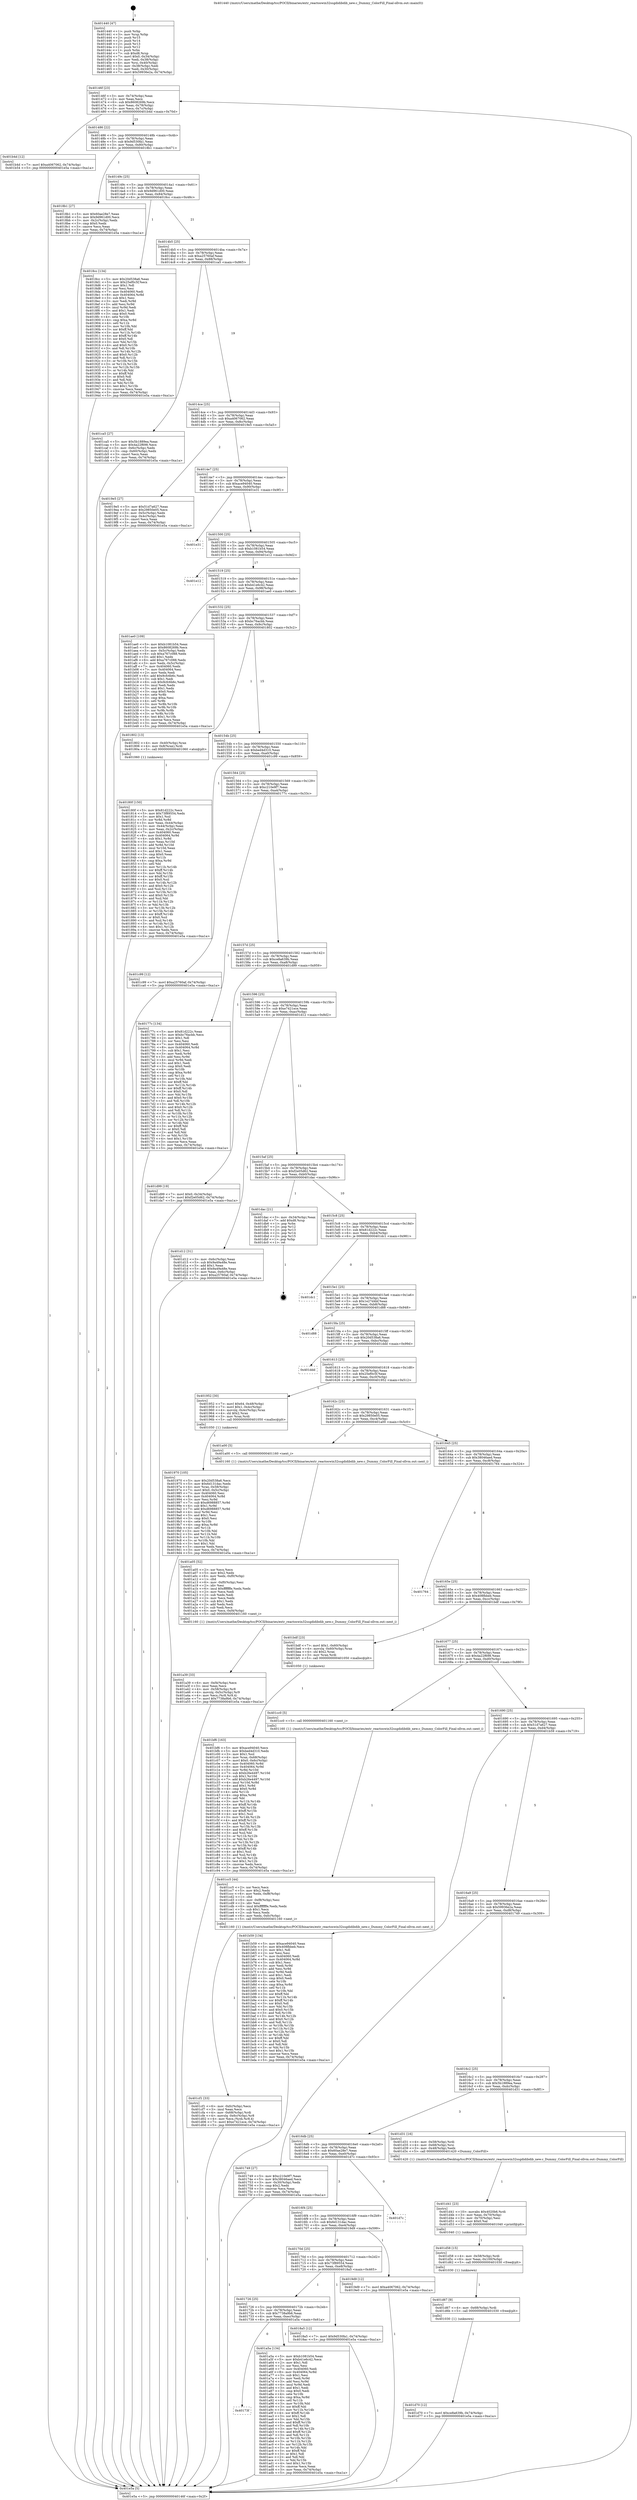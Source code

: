 digraph "0x401440" {
  label = "0x401440 (/mnt/c/Users/mathe/Desktop/tcc/POCII/binaries/extr_reactoswin32ssgdidibdib_new.c_Dummy_ColorFill_Final-ollvm.out::main(0))"
  labelloc = "t"
  node[shape=record]

  Entry [label="",width=0.3,height=0.3,shape=circle,fillcolor=black,style=filled]
  "0x40146f" [label="{
     0x40146f [23]\l
     | [instrs]\l
     &nbsp;&nbsp;0x40146f \<+3\>: mov -0x74(%rbp),%eax\l
     &nbsp;&nbsp;0x401472 \<+2\>: mov %eax,%ecx\l
     &nbsp;&nbsp;0x401474 \<+6\>: sub $0x8608269b,%ecx\l
     &nbsp;&nbsp;0x40147a \<+3\>: mov %eax,-0x78(%rbp)\l
     &nbsp;&nbsp;0x40147d \<+3\>: mov %ecx,-0x7c(%rbp)\l
     &nbsp;&nbsp;0x401480 \<+6\>: je 0000000000401b4d \<main+0x70d\>\l
  }"]
  "0x401b4d" [label="{
     0x401b4d [12]\l
     | [instrs]\l
     &nbsp;&nbsp;0x401b4d \<+7\>: movl $0xa4067062,-0x74(%rbp)\l
     &nbsp;&nbsp;0x401b54 \<+5\>: jmp 0000000000401e5a \<main+0xa1a\>\l
  }"]
  "0x401486" [label="{
     0x401486 [22]\l
     | [instrs]\l
     &nbsp;&nbsp;0x401486 \<+5\>: jmp 000000000040148b \<main+0x4b\>\l
     &nbsp;&nbsp;0x40148b \<+3\>: mov -0x78(%rbp),%eax\l
     &nbsp;&nbsp;0x40148e \<+5\>: sub $0x9d530fa1,%eax\l
     &nbsp;&nbsp;0x401493 \<+3\>: mov %eax,-0x80(%rbp)\l
     &nbsp;&nbsp;0x401496 \<+6\>: je 00000000004018b1 \<main+0x471\>\l
  }"]
  Exit [label="",width=0.3,height=0.3,shape=circle,fillcolor=black,style=filled,peripheries=2]
  "0x4018b1" [label="{
     0x4018b1 [27]\l
     | [instrs]\l
     &nbsp;&nbsp;0x4018b1 \<+5\>: mov $0x60ae28e7,%eax\l
     &nbsp;&nbsp;0x4018b6 \<+5\>: mov $0x9d961d00,%ecx\l
     &nbsp;&nbsp;0x4018bb \<+3\>: mov -0x2c(%rbp),%edx\l
     &nbsp;&nbsp;0x4018be \<+3\>: cmp $0x0,%edx\l
     &nbsp;&nbsp;0x4018c1 \<+3\>: cmove %ecx,%eax\l
     &nbsp;&nbsp;0x4018c4 \<+3\>: mov %eax,-0x74(%rbp)\l
     &nbsp;&nbsp;0x4018c7 \<+5\>: jmp 0000000000401e5a \<main+0xa1a\>\l
  }"]
  "0x40149c" [label="{
     0x40149c [25]\l
     | [instrs]\l
     &nbsp;&nbsp;0x40149c \<+5\>: jmp 00000000004014a1 \<main+0x61\>\l
     &nbsp;&nbsp;0x4014a1 \<+3\>: mov -0x78(%rbp),%eax\l
     &nbsp;&nbsp;0x4014a4 \<+5\>: sub $0x9d961d00,%eax\l
     &nbsp;&nbsp;0x4014a9 \<+6\>: mov %eax,-0x84(%rbp)\l
     &nbsp;&nbsp;0x4014af \<+6\>: je 00000000004018cc \<main+0x48c\>\l
  }"]
  "0x401d70" [label="{
     0x401d70 [12]\l
     | [instrs]\l
     &nbsp;&nbsp;0x401d70 \<+7\>: movl $0xce8a639b,-0x74(%rbp)\l
     &nbsp;&nbsp;0x401d77 \<+5\>: jmp 0000000000401e5a \<main+0xa1a\>\l
  }"]
  "0x4018cc" [label="{
     0x4018cc [134]\l
     | [instrs]\l
     &nbsp;&nbsp;0x4018cc \<+5\>: mov $0x20d538a6,%eax\l
     &nbsp;&nbsp;0x4018d1 \<+5\>: mov $0x25ef0c5f,%ecx\l
     &nbsp;&nbsp;0x4018d6 \<+2\>: mov $0x1,%dl\l
     &nbsp;&nbsp;0x4018d8 \<+2\>: xor %esi,%esi\l
     &nbsp;&nbsp;0x4018da \<+7\>: mov 0x404060,%edi\l
     &nbsp;&nbsp;0x4018e1 \<+8\>: mov 0x404064,%r8d\l
     &nbsp;&nbsp;0x4018e9 \<+3\>: sub $0x1,%esi\l
     &nbsp;&nbsp;0x4018ec \<+3\>: mov %edi,%r9d\l
     &nbsp;&nbsp;0x4018ef \<+3\>: add %esi,%r9d\l
     &nbsp;&nbsp;0x4018f2 \<+4\>: imul %r9d,%edi\l
     &nbsp;&nbsp;0x4018f6 \<+3\>: and $0x1,%edi\l
     &nbsp;&nbsp;0x4018f9 \<+3\>: cmp $0x0,%edi\l
     &nbsp;&nbsp;0x4018fc \<+4\>: sete %r10b\l
     &nbsp;&nbsp;0x401900 \<+4\>: cmp $0xa,%r8d\l
     &nbsp;&nbsp;0x401904 \<+4\>: setl %r11b\l
     &nbsp;&nbsp;0x401908 \<+3\>: mov %r10b,%bl\l
     &nbsp;&nbsp;0x40190b \<+3\>: xor $0xff,%bl\l
     &nbsp;&nbsp;0x40190e \<+3\>: mov %r11b,%r14b\l
     &nbsp;&nbsp;0x401911 \<+4\>: xor $0xff,%r14b\l
     &nbsp;&nbsp;0x401915 \<+3\>: xor $0x0,%dl\l
     &nbsp;&nbsp;0x401918 \<+3\>: mov %bl,%r15b\l
     &nbsp;&nbsp;0x40191b \<+4\>: and $0x0,%r15b\l
     &nbsp;&nbsp;0x40191f \<+3\>: and %dl,%r10b\l
     &nbsp;&nbsp;0x401922 \<+3\>: mov %r14b,%r12b\l
     &nbsp;&nbsp;0x401925 \<+4\>: and $0x0,%r12b\l
     &nbsp;&nbsp;0x401929 \<+3\>: and %dl,%r11b\l
     &nbsp;&nbsp;0x40192c \<+3\>: or %r10b,%r15b\l
     &nbsp;&nbsp;0x40192f \<+3\>: or %r11b,%r12b\l
     &nbsp;&nbsp;0x401932 \<+3\>: xor %r12b,%r15b\l
     &nbsp;&nbsp;0x401935 \<+3\>: or %r14b,%bl\l
     &nbsp;&nbsp;0x401938 \<+3\>: xor $0xff,%bl\l
     &nbsp;&nbsp;0x40193b \<+3\>: or $0x0,%dl\l
     &nbsp;&nbsp;0x40193e \<+2\>: and %dl,%bl\l
     &nbsp;&nbsp;0x401940 \<+3\>: or %bl,%r15b\l
     &nbsp;&nbsp;0x401943 \<+4\>: test $0x1,%r15b\l
     &nbsp;&nbsp;0x401947 \<+3\>: cmovne %ecx,%eax\l
     &nbsp;&nbsp;0x40194a \<+3\>: mov %eax,-0x74(%rbp)\l
     &nbsp;&nbsp;0x40194d \<+5\>: jmp 0000000000401e5a \<main+0xa1a\>\l
  }"]
  "0x4014b5" [label="{
     0x4014b5 [25]\l
     | [instrs]\l
     &nbsp;&nbsp;0x4014b5 \<+5\>: jmp 00000000004014ba \<main+0x7a\>\l
     &nbsp;&nbsp;0x4014ba \<+3\>: mov -0x78(%rbp),%eax\l
     &nbsp;&nbsp;0x4014bd \<+5\>: sub $0xa25760af,%eax\l
     &nbsp;&nbsp;0x4014c2 \<+6\>: mov %eax,-0x88(%rbp)\l
     &nbsp;&nbsp;0x4014c8 \<+6\>: je 0000000000401ca5 \<main+0x865\>\l
  }"]
  "0x401d67" [label="{
     0x401d67 [9]\l
     | [instrs]\l
     &nbsp;&nbsp;0x401d67 \<+4\>: mov -0x68(%rbp),%rdi\l
     &nbsp;&nbsp;0x401d6b \<+5\>: call 0000000000401030 \<free@plt\>\l
     | [calls]\l
     &nbsp;&nbsp;0x401030 \{1\} (unknown)\l
  }"]
  "0x401ca5" [label="{
     0x401ca5 [27]\l
     | [instrs]\l
     &nbsp;&nbsp;0x401ca5 \<+5\>: mov $0x5b1889ea,%eax\l
     &nbsp;&nbsp;0x401caa \<+5\>: mov $0x4a22f698,%ecx\l
     &nbsp;&nbsp;0x401caf \<+3\>: mov -0x6c(%rbp),%edx\l
     &nbsp;&nbsp;0x401cb2 \<+3\>: cmp -0x60(%rbp),%edx\l
     &nbsp;&nbsp;0x401cb5 \<+3\>: cmovl %ecx,%eax\l
     &nbsp;&nbsp;0x401cb8 \<+3\>: mov %eax,-0x74(%rbp)\l
     &nbsp;&nbsp;0x401cbb \<+5\>: jmp 0000000000401e5a \<main+0xa1a\>\l
  }"]
  "0x4014ce" [label="{
     0x4014ce [25]\l
     | [instrs]\l
     &nbsp;&nbsp;0x4014ce \<+5\>: jmp 00000000004014d3 \<main+0x93\>\l
     &nbsp;&nbsp;0x4014d3 \<+3\>: mov -0x78(%rbp),%eax\l
     &nbsp;&nbsp;0x4014d6 \<+5\>: sub $0xa4067062,%eax\l
     &nbsp;&nbsp;0x4014db \<+6\>: mov %eax,-0x8c(%rbp)\l
     &nbsp;&nbsp;0x4014e1 \<+6\>: je 00000000004019e5 \<main+0x5a5\>\l
  }"]
  "0x401d58" [label="{
     0x401d58 [15]\l
     | [instrs]\l
     &nbsp;&nbsp;0x401d58 \<+4\>: mov -0x58(%rbp),%rdi\l
     &nbsp;&nbsp;0x401d5c \<+6\>: mov %eax,-0x100(%rbp)\l
     &nbsp;&nbsp;0x401d62 \<+5\>: call 0000000000401030 \<free@plt\>\l
     | [calls]\l
     &nbsp;&nbsp;0x401030 \{1\} (unknown)\l
  }"]
  "0x4019e5" [label="{
     0x4019e5 [27]\l
     | [instrs]\l
     &nbsp;&nbsp;0x4019e5 \<+5\>: mov $0x51d7a627,%eax\l
     &nbsp;&nbsp;0x4019ea \<+5\>: mov $0x29850e05,%ecx\l
     &nbsp;&nbsp;0x4019ef \<+3\>: mov -0x5c(%rbp),%edx\l
     &nbsp;&nbsp;0x4019f2 \<+3\>: cmp -0x4c(%rbp),%edx\l
     &nbsp;&nbsp;0x4019f5 \<+3\>: cmovl %ecx,%eax\l
     &nbsp;&nbsp;0x4019f8 \<+3\>: mov %eax,-0x74(%rbp)\l
     &nbsp;&nbsp;0x4019fb \<+5\>: jmp 0000000000401e5a \<main+0xa1a\>\l
  }"]
  "0x4014e7" [label="{
     0x4014e7 [25]\l
     | [instrs]\l
     &nbsp;&nbsp;0x4014e7 \<+5\>: jmp 00000000004014ec \<main+0xac\>\l
     &nbsp;&nbsp;0x4014ec \<+3\>: mov -0x78(%rbp),%eax\l
     &nbsp;&nbsp;0x4014ef \<+5\>: sub $0xace94040,%eax\l
     &nbsp;&nbsp;0x4014f4 \<+6\>: mov %eax,-0x90(%rbp)\l
     &nbsp;&nbsp;0x4014fa \<+6\>: je 0000000000401e31 \<main+0x9f1\>\l
  }"]
  "0x401d41" [label="{
     0x401d41 [23]\l
     | [instrs]\l
     &nbsp;&nbsp;0x401d41 \<+10\>: movabs $0x4020b6,%rdi\l
     &nbsp;&nbsp;0x401d4b \<+3\>: mov %eax,-0x70(%rbp)\l
     &nbsp;&nbsp;0x401d4e \<+3\>: mov -0x70(%rbp),%esi\l
     &nbsp;&nbsp;0x401d51 \<+2\>: mov $0x0,%al\l
     &nbsp;&nbsp;0x401d53 \<+5\>: call 0000000000401040 \<printf@plt\>\l
     | [calls]\l
     &nbsp;&nbsp;0x401040 \{1\} (unknown)\l
  }"]
  "0x401e31" [label="{
     0x401e31\l
  }", style=dashed]
  "0x401500" [label="{
     0x401500 [25]\l
     | [instrs]\l
     &nbsp;&nbsp;0x401500 \<+5\>: jmp 0000000000401505 \<main+0xc5\>\l
     &nbsp;&nbsp;0x401505 \<+3\>: mov -0x78(%rbp),%eax\l
     &nbsp;&nbsp;0x401508 \<+5\>: sub $0xb1081b54,%eax\l
     &nbsp;&nbsp;0x40150d \<+6\>: mov %eax,-0x94(%rbp)\l
     &nbsp;&nbsp;0x401513 \<+6\>: je 0000000000401e12 \<main+0x9d2\>\l
  }"]
  "0x401cf1" [label="{
     0x401cf1 [33]\l
     | [instrs]\l
     &nbsp;&nbsp;0x401cf1 \<+6\>: mov -0xfc(%rbp),%ecx\l
     &nbsp;&nbsp;0x401cf7 \<+3\>: imul %eax,%ecx\l
     &nbsp;&nbsp;0x401cfa \<+4\>: mov -0x68(%rbp),%rdi\l
     &nbsp;&nbsp;0x401cfe \<+4\>: movslq -0x6c(%rbp),%r8\l
     &nbsp;&nbsp;0x401d02 \<+4\>: mov %ecx,(%rdi,%r8,4)\l
     &nbsp;&nbsp;0x401d06 \<+7\>: movl $0xe7421ece,-0x74(%rbp)\l
     &nbsp;&nbsp;0x401d0d \<+5\>: jmp 0000000000401e5a \<main+0xa1a\>\l
  }"]
  "0x401e12" [label="{
     0x401e12\l
  }", style=dashed]
  "0x401519" [label="{
     0x401519 [25]\l
     | [instrs]\l
     &nbsp;&nbsp;0x401519 \<+5\>: jmp 000000000040151e \<main+0xde\>\l
     &nbsp;&nbsp;0x40151e \<+3\>: mov -0x78(%rbp),%eax\l
     &nbsp;&nbsp;0x401521 \<+5\>: sub $0xb41e6c42,%eax\l
     &nbsp;&nbsp;0x401526 \<+6\>: mov %eax,-0x98(%rbp)\l
     &nbsp;&nbsp;0x40152c \<+6\>: je 0000000000401ae0 \<main+0x6a0\>\l
  }"]
  "0x401cc5" [label="{
     0x401cc5 [44]\l
     | [instrs]\l
     &nbsp;&nbsp;0x401cc5 \<+2\>: xor %ecx,%ecx\l
     &nbsp;&nbsp;0x401cc7 \<+5\>: mov $0x2,%edx\l
     &nbsp;&nbsp;0x401ccc \<+6\>: mov %edx,-0xf8(%rbp)\l
     &nbsp;&nbsp;0x401cd2 \<+1\>: cltd\l
     &nbsp;&nbsp;0x401cd3 \<+6\>: mov -0xf8(%rbp),%esi\l
     &nbsp;&nbsp;0x401cd9 \<+2\>: idiv %esi\l
     &nbsp;&nbsp;0x401cdb \<+6\>: imul $0xfffffffe,%edx,%edx\l
     &nbsp;&nbsp;0x401ce1 \<+3\>: sub $0x1,%ecx\l
     &nbsp;&nbsp;0x401ce4 \<+2\>: sub %ecx,%edx\l
     &nbsp;&nbsp;0x401ce6 \<+6\>: mov %edx,-0xfc(%rbp)\l
     &nbsp;&nbsp;0x401cec \<+5\>: call 0000000000401160 \<next_i\>\l
     | [calls]\l
     &nbsp;&nbsp;0x401160 \{1\} (/mnt/c/Users/mathe/Desktop/tcc/POCII/binaries/extr_reactoswin32ssgdidibdib_new.c_Dummy_ColorFill_Final-ollvm.out::next_i)\l
  }"]
  "0x401ae0" [label="{
     0x401ae0 [109]\l
     | [instrs]\l
     &nbsp;&nbsp;0x401ae0 \<+5\>: mov $0xb1081b54,%eax\l
     &nbsp;&nbsp;0x401ae5 \<+5\>: mov $0x8608269b,%ecx\l
     &nbsp;&nbsp;0x401aea \<+3\>: mov -0x5c(%rbp),%edx\l
     &nbsp;&nbsp;0x401aed \<+6\>: sub $0xa767c088,%edx\l
     &nbsp;&nbsp;0x401af3 \<+3\>: add $0x1,%edx\l
     &nbsp;&nbsp;0x401af6 \<+6\>: add $0xa767c088,%edx\l
     &nbsp;&nbsp;0x401afc \<+3\>: mov %edx,-0x5c(%rbp)\l
     &nbsp;&nbsp;0x401aff \<+7\>: mov 0x404060,%edx\l
     &nbsp;&nbsp;0x401b06 \<+7\>: mov 0x404064,%esi\l
     &nbsp;&nbsp;0x401b0d \<+2\>: mov %edx,%edi\l
     &nbsp;&nbsp;0x401b0f \<+6\>: add $0x9cfc6b6c,%edi\l
     &nbsp;&nbsp;0x401b15 \<+3\>: sub $0x1,%edi\l
     &nbsp;&nbsp;0x401b18 \<+6\>: sub $0x9cfc6b6c,%edi\l
     &nbsp;&nbsp;0x401b1e \<+3\>: imul %edi,%edx\l
     &nbsp;&nbsp;0x401b21 \<+3\>: and $0x1,%edx\l
     &nbsp;&nbsp;0x401b24 \<+3\>: cmp $0x0,%edx\l
     &nbsp;&nbsp;0x401b27 \<+4\>: sete %r8b\l
     &nbsp;&nbsp;0x401b2b \<+3\>: cmp $0xa,%esi\l
     &nbsp;&nbsp;0x401b2e \<+4\>: setl %r9b\l
     &nbsp;&nbsp;0x401b32 \<+3\>: mov %r8b,%r10b\l
     &nbsp;&nbsp;0x401b35 \<+3\>: and %r9b,%r10b\l
     &nbsp;&nbsp;0x401b38 \<+3\>: xor %r9b,%r8b\l
     &nbsp;&nbsp;0x401b3b \<+3\>: or %r8b,%r10b\l
     &nbsp;&nbsp;0x401b3e \<+4\>: test $0x1,%r10b\l
     &nbsp;&nbsp;0x401b42 \<+3\>: cmovne %ecx,%eax\l
     &nbsp;&nbsp;0x401b45 \<+3\>: mov %eax,-0x74(%rbp)\l
     &nbsp;&nbsp;0x401b48 \<+5\>: jmp 0000000000401e5a \<main+0xa1a\>\l
  }"]
  "0x401532" [label="{
     0x401532 [25]\l
     | [instrs]\l
     &nbsp;&nbsp;0x401532 \<+5\>: jmp 0000000000401537 \<main+0xf7\>\l
     &nbsp;&nbsp;0x401537 \<+3\>: mov -0x78(%rbp),%eax\l
     &nbsp;&nbsp;0x40153a \<+5\>: sub $0xbc76acbb,%eax\l
     &nbsp;&nbsp;0x40153f \<+6\>: mov %eax,-0x9c(%rbp)\l
     &nbsp;&nbsp;0x401545 \<+6\>: je 0000000000401802 \<main+0x3c2\>\l
  }"]
  "0x401bf6" [label="{
     0x401bf6 [163]\l
     | [instrs]\l
     &nbsp;&nbsp;0x401bf6 \<+5\>: mov $0xace94040,%ecx\l
     &nbsp;&nbsp;0x401bfb \<+5\>: mov $0xbed4d310,%edx\l
     &nbsp;&nbsp;0x401c00 \<+3\>: mov $0x1,%sil\l
     &nbsp;&nbsp;0x401c03 \<+4\>: mov %rax,-0x68(%rbp)\l
     &nbsp;&nbsp;0x401c07 \<+7\>: movl $0x0,-0x6c(%rbp)\l
     &nbsp;&nbsp;0x401c0e \<+8\>: mov 0x404060,%r8d\l
     &nbsp;&nbsp;0x401c16 \<+8\>: mov 0x404064,%r9d\l
     &nbsp;&nbsp;0x401c1e \<+3\>: mov %r8d,%r10d\l
     &nbsp;&nbsp;0x401c21 \<+7\>: sub $0xb26e4497,%r10d\l
     &nbsp;&nbsp;0x401c28 \<+4\>: sub $0x1,%r10d\l
     &nbsp;&nbsp;0x401c2c \<+7\>: add $0xb26e4497,%r10d\l
     &nbsp;&nbsp;0x401c33 \<+4\>: imul %r10d,%r8d\l
     &nbsp;&nbsp;0x401c37 \<+4\>: and $0x1,%r8d\l
     &nbsp;&nbsp;0x401c3b \<+4\>: cmp $0x0,%r8d\l
     &nbsp;&nbsp;0x401c3f \<+4\>: sete %r11b\l
     &nbsp;&nbsp;0x401c43 \<+4\>: cmp $0xa,%r9d\l
     &nbsp;&nbsp;0x401c47 \<+3\>: setl %bl\l
     &nbsp;&nbsp;0x401c4a \<+3\>: mov %r11b,%r14b\l
     &nbsp;&nbsp;0x401c4d \<+4\>: xor $0xff,%r14b\l
     &nbsp;&nbsp;0x401c51 \<+3\>: mov %bl,%r15b\l
     &nbsp;&nbsp;0x401c54 \<+4\>: xor $0xff,%r15b\l
     &nbsp;&nbsp;0x401c58 \<+4\>: xor $0x1,%sil\l
     &nbsp;&nbsp;0x401c5c \<+3\>: mov %r14b,%r12b\l
     &nbsp;&nbsp;0x401c5f \<+4\>: and $0xff,%r12b\l
     &nbsp;&nbsp;0x401c63 \<+3\>: and %sil,%r11b\l
     &nbsp;&nbsp;0x401c66 \<+3\>: mov %r15b,%r13b\l
     &nbsp;&nbsp;0x401c69 \<+4\>: and $0xff,%r13b\l
     &nbsp;&nbsp;0x401c6d \<+3\>: and %sil,%bl\l
     &nbsp;&nbsp;0x401c70 \<+3\>: or %r11b,%r12b\l
     &nbsp;&nbsp;0x401c73 \<+3\>: or %bl,%r13b\l
     &nbsp;&nbsp;0x401c76 \<+3\>: xor %r13b,%r12b\l
     &nbsp;&nbsp;0x401c79 \<+3\>: or %r15b,%r14b\l
     &nbsp;&nbsp;0x401c7c \<+4\>: xor $0xff,%r14b\l
     &nbsp;&nbsp;0x401c80 \<+4\>: or $0x1,%sil\l
     &nbsp;&nbsp;0x401c84 \<+3\>: and %sil,%r14b\l
     &nbsp;&nbsp;0x401c87 \<+3\>: or %r14b,%r12b\l
     &nbsp;&nbsp;0x401c8a \<+4\>: test $0x1,%r12b\l
     &nbsp;&nbsp;0x401c8e \<+3\>: cmovne %edx,%ecx\l
     &nbsp;&nbsp;0x401c91 \<+3\>: mov %ecx,-0x74(%rbp)\l
     &nbsp;&nbsp;0x401c94 \<+5\>: jmp 0000000000401e5a \<main+0xa1a\>\l
  }"]
  "0x401802" [label="{
     0x401802 [13]\l
     | [instrs]\l
     &nbsp;&nbsp;0x401802 \<+4\>: mov -0x40(%rbp),%rax\l
     &nbsp;&nbsp;0x401806 \<+4\>: mov 0x8(%rax),%rdi\l
     &nbsp;&nbsp;0x40180a \<+5\>: call 0000000000401060 \<atoi@plt\>\l
     | [calls]\l
     &nbsp;&nbsp;0x401060 \{1\} (unknown)\l
  }"]
  "0x40154b" [label="{
     0x40154b [25]\l
     | [instrs]\l
     &nbsp;&nbsp;0x40154b \<+5\>: jmp 0000000000401550 \<main+0x110\>\l
     &nbsp;&nbsp;0x401550 \<+3\>: mov -0x78(%rbp),%eax\l
     &nbsp;&nbsp;0x401553 \<+5\>: sub $0xbed4d310,%eax\l
     &nbsp;&nbsp;0x401558 \<+6\>: mov %eax,-0xa0(%rbp)\l
     &nbsp;&nbsp;0x40155e \<+6\>: je 0000000000401c99 \<main+0x859\>\l
  }"]
  "0x40173f" [label="{
     0x40173f\l
  }", style=dashed]
  "0x401c99" [label="{
     0x401c99 [12]\l
     | [instrs]\l
     &nbsp;&nbsp;0x401c99 \<+7\>: movl $0xa25760af,-0x74(%rbp)\l
     &nbsp;&nbsp;0x401ca0 \<+5\>: jmp 0000000000401e5a \<main+0xa1a\>\l
  }"]
  "0x401564" [label="{
     0x401564 [25]\l
     | [instrs]\l
     &nbsp;&nbsp;0x401564 \<+5\>: jmp 0000000000401569 \<main+0x129\>\l
     &nbsp;&nbsp;0x401569 \<+3\>: mov -0x78(%rbp),%eax\l
     &nbsp;&nbsp;0x40156c \<+5\>: sub $0xc210e9f7,%eax\l
     &nbsp;&nbsp;0x401571 \<+6\>: mov %eax,-0xa4(%rbp)\l
     &nbsp;&nbsp;0x401577 \<+6\>: je 000000000040177c \<main+0x33c\>\l
  }"]
  "0x401a5a" [label="{
     0x401a5a [134]\l
     | [instrs]\l
     &nbsp;&nbsp;0x401a5a \<+5\>: mov $0xb1081b54,%eax\l
     &nbsp;&nbsp;0x401a5f \<+5\>: mov $0xb41e6c42,%ecx\l
     &nbsp;&nbsp;0x401a64 \<+2\>: mov $0x1,%dl\l
     &nbsp;&nbsp;0x401a66 \<+2\>: xor %esi,%esi\l
     &nbsp;&nbsp;0x401a68 \<+7\>: mov 0x404060,%edi\l
     &nbsp;&nbsp;0x401a6f \<+8\>: mov 0x404064,%r8d\l
     &nbsp;&nbsp;0x401a77 \<+3\>: sub $0x1,%esi\l
     &nbsp;&nbsp;0x401a7a \<+3\>: mov %edi,%r9d\l
     &nbsp;&nbsp;0x401a7d \<+3\>: add %esi,%r9d\l
     &nbsp;&nbsp;0x401a80 \<+4\>: imul %r9d,%edi\l
     &nbsp;&nbsp;0x401a84 \<+3\>: and $0x1,%edi\l
     &nbsp;&nbsp;0x401a87 \<+3\>: cmp $0x0,%edi\l
     &nbsp;&nbsp;0x401a8a \<+4\>: sete %r10b\l
     &nbsp;&nbsp;0x401a8e \<+4\>: cmp $0xa,%r8d\l
     &nbsp;&nbsp;0x401a92 \<+4\>: setl %r11b\l
     &nbsp;&nbsp;0x401a96 \<+3\>: mov %r10b,%bl\l
     &nbsp;&nbsp;0x401a99 \<+3\>: xor $0xff,%bl\l
     &nbsp;&nbsp;0x401a9c \<+3\>: mov %r11b,%r14b\l
     &nbsp;&nbsp;0x401a9f \<+4\>: xor $0xff,%r14b\l
     &nbsp;&nbsp;0x401aa3 \<+3\>: xor $0x1,%dl\l
     &nbsp;&nbsp;0x401aa6 \<+3\>: mov %bl,%r15b\l
     &nbsp;&nbsp;0x401aa9 \<+4\>: and $0xff,%r15b\l
     &nbsp;&nbsp;0x401aad \<+3\>: and %dl,%r10b\l
     &nbsp;&nbsp;0x401ab0 \<+3\>: mov %r14b,%r12b\l
     &nbsp;&nbsp;0x401ab3 \<+4\>: and $0xff,%r12b\l
     &nbsp;&nbsp;0x401ab7 \<+3\>: and %dl,%r11b\l
     &nbsp;&nbsp;0x401aba \<+3\>: or %r10b,%r15b\l
     &nbsp;&nbsp;0x401abd \<+3\>: or %r11b,%r12b\l
     &nbsp;&nbsp;0x401ac0 \<+3\>: xor %r12b,%r15b\l
     &nbsp;&nbsp;0x401ac3 \<+3\>: or %r14b,%bl\l
     &nbsp;&nbsp;0x401ac6 \<+3\>: xor $0xff,%bl\l
     &nbsp;&nbsp;0x401ac9 \<+3\>: or $0x1,%dl\l
     &nbsp;&nbsp;0x401acc \<+2\>: and %dl,%bl\l
     &nbsp;&nbsp;0x401ace \<+3\>: or %bl,%r15b\l
     &nbsp;&nbsp;0x401ad1 \<+4\>: test $0x1,%r15b\l
     &nbsp;&nbsp;0x401ad5 \<+3\>: cmovne %ecx,%eax\l
     &nbsp;&nbsp;0x401ad8 \<+3\>: mov %eax,-0x74(%rbp)\l
     &nbsp;&nbsp;0x401adb \<+5\>: jmp 0000000000401e5a \<main+0xa1a\>\l
  }"]
  "0x40177c" [label="{
     0x40177c [134]\l
     | [instrs]\l
     &nbsp;&nbsp;0x40177c \<+5\>: mov $0x81d222c,%eax\l
     &nbsp;&nbsp;0x401781 \<+5\>: mov $0xbc76acbb,%ecx\l
     &nbsp;&nbsp;0x401786 \<+2\>: mov $0x1,%dl\l
     &nbsp;&nbsp;0x401788 \<+2\>: xor %esi,%esi\l
     &nbsp;&nbsp;0x40178a \<+7\>: mov 0x404060,%edi\l
     &nbsp;&nbsp;0x401791 \<+8\>: mov 0x404064,%r8d\l
     &nbsp;&nbsp;0x401799 \<+3\>: sub $0x1,%esi\l
     &nbsp;&nbsp;0x40179c \<+3\>: mov %edi,%r9d\l
     &nbsp;&nbsp;0x40179f \<+3\>: add %esi,%r9d\l
     &nbsp;&nbsp;0x4017a2 \<+4\>: imul %r9d,%edi\l
     &nbsp;&nbsp;0x4017a6 \<+3\>: and $0x1,%edi\l
     &nbsp;&nbsp;0x4017a9 \<+3\>: cmp $0x0,%edi\l
     &nbsp;&nbsp;0x4017ac \<+4\>: sete %r10b\l
     &nbsp;&nbsp;0x4017b0 \<+4\>: cmp $0xa,%r8d\l
     &nbsp;&nbsp;0x4017b4 \<+4\>: setl %r11b\l
     &nbsp;&nbsp;0x4017b8 \<+3\>: mov %r10b,%bl\l
     &nbsp;&nbsp;0x4017bb \<+3\>: xor $0xff,%bl\l
     &nbsp;&nbsp;0x4017be \<+3\>: mov %r11b,%r14b\l
     &nbsp;&nbsp;0x4017c1 \<+4\>: xor $0xff,%r14b\l
     &nbsp;&nbsp;0x4017c5 \<+3\>: xor $0x0,%dl\l
     &nbsp;&nbsp;0x4017c8 \<+3\>: mov %bl,%r15b\l
     &nbsp;&nbsp;0x4017cb \<+4\>: and $0x0,%r15b\l
     &nbsp;&nbsp;0x4017cf \<+3\>: and %dl,%r10b\l
     &nbsp;&nbsp;0x4017d2 \<+3\>: mov %r14b,%r12b\l
     &nbsp;&nbsp;0x4017d5 \<+4\>: and $0x0,%r12b\l
     &nbsp;&nbsp;0x4017d9 \<+3\>: and %dl,%r11b\l
     &nbsp;&nbsp;0x4017dc \<+3\>: or %r10b,%r15b\l
     &nbsp;&nbsp;0x4017df \<+3\>: or %r11b,%r12b\l
     &nbsp;&nbsp;0x4017e2 \<+3\>: xor %r12b,%r15b\l
     &nbsp;&nbsp;0x4017e5 \<+3\>: or %r14b,%bl\l
     &nbsp;&nbsp;0x4017e8 \<+3\>: xor $0xff,%bl\l
     &nbsp;&nbsp;0x4017eb \<+3\>: or $0x0,%dl\l
     &nbsp;&nbsp;0x4017ee \<+2\>: and %dl,%bl\l
     &nbsp;&nbsp;0x4017f0 \<+3\>: or %bl,%r15b\l
     &nbsp;&nbsp;0x4017f3 \<+4\>: test $0x1,%r15b\l
     &nbsp;&nbsp;0x4017f7 \<+3\>: cmovne %ecx,%eax\l
     &nbsp;&nbsp;0x4017fa \<+3\>: mov %eax,-0x74(%rbp)\l
     &nbsp;&nbsp;0x4017fd \<+5\>: jmp 0000000000401e5a \<main+0xa1a\>\l
  }"]
  "0x40157d" [label="{
     0x40157d [25]\l
     | [instrs]\l
     &nbsp;&nbsp;0x40157d \<+5\>: jmp 0000000000401582 \<main+0x142\>\l
     &nbsp;&nbsp;0x401582 \<+3\>: mov -0x78(%rbp),%eax\l
     &nbsp;&nbsp;0x401585 \<+5\>: sub $0xce8a639b,%eax\l
     &nbsp;&nbsp;0x40158a \<+6\>: mov %eax,-0xa8(%rbp)\l
     &nbsp;&nbsp;0x401590 \<+6\>: je 0000000000401d99 \<main+0x959\>\l
  }"]
  "0x401a39" [label="{
     0x401a39 [33]\l
     | [instrs]\l
     &nbsp;&nbsp;0x401a39 \<+6\>: mov -0xf4(%rbp),%ecx\l
     &nbsp;&nbsp;0x401a3f \<+3\>: imul %eax,%ecx\l
     &nbsp;&nbsp;0x401a42 \<+4\>: mov -0x58(%rbp),%r8\l
     &nbsp;&nbsp;0x401a46 \<+4\>: movslq -0x5c(%rbp),%r9\l
     &nbsp;&nbsp;0x401a4a \<+4\>: mov %ecx,(%r8,%r9,4)\l
     &nbsp;&nbsp;0x401a4e \<+7\>: movl $0x7738a9b6,-0x74(%rbp)\l
     &nbsp;&nbsp;0x401a55 \<+5\>: jmp 0000000000401e5a \<main+0xa1a\>\l
  }"]
  "0x401d99" [label="{
     0x401d99 [19]\l
     | [instrs]\l
     &nbsp;&nbsp;0x401d99 \<+7\>: movl $0x0,-0x34(%rbp)\l
     &nbsp;&nbsp;0x401da0 \<+7\>: movl $0xf2e05d62,-0x74(%rbp)\l
     &nbsp;&nbsp;0x401da7 \<+5\>: jmp 0000000000401e5a \<main+0xa1a\>\l
  }"]
  "0x401596" [label="{
     0x401596 [25]\l
     | [instrs]\l
     &nbsp;&nbsp;0x401596 \<+5\>: jmp 000000000040159b \<main+0x15b\>\l
     &nbsp;&nbsp;0x40159b \<+3\>: mov -0x78(%rbp),%eax\l
     &nbsp;&nbsp;0x40159e \<+5\>: sub $0xe7421ece,%eax\l
     &nbsp;&nbsp;0x4015a3 \<+6\>: mov %eax,-0xac(%rbp)\l
     &nbsp;&nbsp;0x4015a9 \<+6\>: je 0000000000401d12 \<main+0x8d2\>\l
  }"]
  "0x401a05" [label="{
     0x401a05 [52]\l
     | [instrs]\l
     &nbsp;&nbsp;0x401a05 \<+2\>: xor %ecx,%ecx\l
     &nbsp;&nbsp;0x401a07 \<+5\>: mov $0x2,%edx\l
     &nbsp;&nbsp;0x401a0c \<+6\>: mov %edx,-0xf0(%rbp)\l
     &nbsp;&nbsp;0x401a12 \<+1\>: cltd\l
     &nbsp;&nbsp;0x401a13 \<+6\>: mov -0xf0(%rbp),%esi\l
     &nbsp;&nbsp;0x401a19 \<+2\>: idiv %esi\l
     &nbsp;&nbsp;0x401a1b \<+6\>: imul $0xfffffffe,%edx,%edx\l
     &nbsp;&nbsp;0x401a21 \<+2\>: mov %ecx,%edi\l
     &nbsp;&nbsp;0x401a23 \<+2\>: sub %edx,%edi\l
     &nbsp;&nbsp;0x401a25 \<+2\>: mov %ecx,%edx\l
     &nbsp;&nbsp;0x401a27 \<+3\>: sub $0x1,%edx\l
     &nbsp;&nbsp;0x401a2a \<+2\>: add %edx,%edi\l
     &nbsp;&nbsp;0x401a2c \<+2\>: sub %edi,%ecx\l
     &nbsp;&nbsp;0x401a2e \<+6\>: mov %ecx,-0xf4(%rbp)\l
     &nbsp;&nbsp;0x401a34 \<+5\>: call 0000000000401160 \<next_i\>\l
     | [calls]\l
     &nbsp;&nbsp;0x401160 \{1\} (/mnt/c/Users/mathe/Desktop/tcc/POCII/binaries/extr_reactoswin32ssgdidibdib_new.c_Dummy_ColorFill_Final-ollvm.out::next_i)\l
  }"]
  "0x401d12" [label="{
     0x401d12 [31]\l
     | [instrs]\l
     &nbsp;&nbsp;0x401d12 \<+3\>: mov -0x6c(%rbp),%eax\l
     &nbsp;&nbsp;0x401d15 \<+5\>: sub $0x9a49a48e,%eax\l
     &nbsp;&nbsp;0x401d1a \<+3\>: add $0x1,%eax\l
     &nbsp;&nbsp;0x401d1d \<+5\>: add $0x9a49a48e,%eax\l
     &nbsp;&nbsp;0x401d22 \<+3\>: mov %eax,-0x6c(%rbp)\l
     &nbsp;&nbsp;0x401d25 \<+7\>: movl $0xa25760af,-0x74(%rbp)\l
     &nbsp;&nbsp;0x401d2c \<+5\>: jmp 0000000000401e5a \<main+0xa1a\>\l
  }"]
  "0x4015af" [label="{
     0x4015af [25]\l
     | [instrs]\l
     &nbsp;&nbsp;0x4015af \<+5\>: jmp 00000000004015b4 \<main+0x174\>\l
     &nbsp;&nbsp;0x4015b4 \<+3\>: mov -0x78(%rbp),%eax\l
     &nbsp;&nbsp;0x4015b7 \<+5\>: sub $0xf2e05d62,%eax\l
     &nbsp;&nbsp;0x4015bc \<+6\>: mov %eax,-0xb0(%rbp)\l
     &nbsp;&nbsp;0x4015c2 \<+6\>: je 0000000000401dac \<main+0x96c\>\l
  }"]
  "0x401970" [label="{
     0x401970 [105]\l
     | [instrs]\l
     &nbsp;&nbsp;0x401970 \<+5\>: mov $0x20d538a6,%ecx\l
     &nbsp;&nbsp;0x401975 \<+5\>: mov $0x6d131dac,%edx\l
     &nbsp;&nbsp;0x40197a \<+4\>: mov %rax,-0x58(%rbp)\l
     &nbsp;&nbsp;0x40197e \<+7\>: movl $0x0,-0x5c(%rbp)\l
     &nbsp;&nbsp;0x401985 \<+7\>: mov 0x404060,%esi\l
     &nbsp;&nbsp;0x40198c \<+8\>: mov 0x404064,%r8d\l
     &nbsp;&nbsp;0x401994 \<+3\>: mov %esi,%r9d\l
     &nbsp;&nbsp;0x401997 \<+7\>: sub $0xd6988857,%r9d\l
     &nbsp;&nbsp;0x40199e \<+4\>: sub $0x1,%r9d\l
     &nbsp;&nbsp;0x4019a2 \<+7\>: add $0xd6988857,%r9d\l
     &nbsp;&nbsp;0x4019a9 \<+4\>: imul %r9d,%esi\l
     &nbsp;&nbsp;0x4019ad \<+3\>: and $0x1,%esi\l
     &nbsp;&nbsp;0x4019b0 \<+3\>: cmp $0x0,%esi\l
     &nbsp;&nbsp;0x4019b3 \<+4\>: sete %r10b\l
     &nbsp;&nbsp;0x4019b7 \<+4\>: cmp $0xa,%r8d\l
     &nbsp;&nbsp;0x4019bb \<+4\>: setl %r11b\l
     &nbsp;&nbsp;0x4019bf \<+3\>: mov %r10b,%bl\l
     &nbsp;&nbsp;0x4019c2 \<+3\>: and %r11b,%bl\l
     &nbsp;&nbsp;0x4019c5 \<+3\>: xor %r11b,%r10b\l
     &nbsp;&nbsp;0x4019c8 \<+3\>: or %r10b,%bl\l
     &nbsp;&nbsp;0x4019cb \<+3\>: test $0x1,%bl\l
     &nbsp;&nbsp;0x4019ce \<+3\>: cmovne %edx,%ecx\l
     &nbsp;&nbsp;0x4019d1 \<+3\>: mov %ecx,-0x74(%rbp)\l
     &nbsp;&nbsp;0x4019d4 \<+5\>: jmp 0000000000401e5a \<main+0xa1a\>\l
  }"]
  "0x401dac" [label="{
     0x401dac [21]\l
     | [instrs]\l
     &nbsp;&nbsp;0x401dac \<+3\>: mov -0x34(%rbp),%eax\l
     &nbsp;&nbsp;0x401daf \<+7\>: add $0xd8,%rsp\l
     &nbsp;&nbsp;0x401db6 \<+1\>: pop %rbx\l
     &nbsp;&nbsp;0x401db7 \<+2\>: pop %r12\l
     &nbsp;&nbsp;0x401db9 \<+2\>: pop %r13\l
     &nbsp;&nbsp;0x401dbb \<+2\>: pop %r14\l
     &nbsp;&nbsp;0x401dbd \<+2\>: pop %r15\l
     &nbsp;&nbsp;0x401dbf \<+1\>: pop %rbp\l
     &nbsp;&nbsp;0x401dc0 \<+1\>: ret\l
  }"]
  "0x4015c8" [label="{
     0x4015c8 [25]\l
     | [instrs]\l
     &nbsp;&nbsp;0x4015c8 \<+5\>: jmp 00000000004015cd \<main+0x18d\>\l
     &nbsp;&nbsp;0x4015cd \<+3\>: mov -0x78(%rbp),%eax\l
     &nbsp;&nbsp;0x4015d0 \<+5\>: sub $0x81d222c,%eax\l
     &nbsp;&nbsp;0x4015d5 \<+6\>: mov %eax,-0xb4(%rbp)\l
     &nbsp;&nbsp;0x4015db \<+6\>: je 0000000000401dc1 \<main+0x981\>\l
  }"]
  "0x401726" [label="{
     0x401726 [25]\l
     | [instrs]\l
     &nbsp;&nbsp;0x401726 \<+5\>: jmp 000000000040172b \<main+0x2eb\>\l
     &nbsp;&nbsp;0x40172b \<+3\>: mov -0x78(%rbp),%eax\l
     &nbsp;&nbsp;0x40172e \<+5\>: sub $0x7738a9b6,%eax\l
     &nbsp;&nbsp;0x401733 \<+6\>: mov %eax,-0xec(%rbp)\l
     &nbsp;&nbsp;0x401739 \<+6\>: je 0000000000401a5a \<main+0x61a\>\l
  }"]
  "0x401dc1" [label="{
     0x401dc1\l
  }", style=dashed]
  "0x4015e1" [label="{
     0x4015e1 [25]\l
     | [instrs]\l
     &nbsp;&nbsp;0x4015e1 \<+5\>: jmp 00000000004015e6 \<main+0x1a6\>\l
     &nbsp;&nbsp;0x4015e6 \<+3\>: mov -0x78(%rbp),%eax\l
     &nbsp;&nbsp;0x4015e9 \<+5\>: sub $0x1e27d4bf,%eax\l
     &nbsp;&nbsp;0x4015ee \<+6\>: mov %eax,-0xb8(%rbp)\l
     &nbsp;&nbsp;0x4015f4 \<+6\>: je 0000000000401d88 \<main+0x948\>\l
  }"]
  "0x4018a5" [label="{
     0x4018a5 [12]\l
     | [instrs]\l
     &nbsp;&nbsp;0x4018a5 \<+7\>: movl $0x9d530fa1,-0x74(%rbp)\l
     &nbsp;&nbsp;0x4018ac \<+5\>: jmp 0000000000401e5a \<main+0xa1a\>\l
  }"]
  "0x401d88" [label="{
     0x401d88\l
  }", style=dashed]
  "0x4015fa" [label="{
     0x4015fa [25]\l
     | [instrs]\l
     &nbsp;&nbsp;0x4015fa \<+5\>: jmp 00000000004015ff \<main+0x1bf\>\l
     &nbsp;&nbsp;0x4015ff \<+3\>: mov -0x78(%rbp),%eax\l
     &nbsp;&nbsp;0x401602 \<+5\>: sub $0x20d538a6,%eax\l
     &nbsp;&nbsp;0x401607 \<+6\>: mov %eax,-0xbc(%rbp)\l
     &nbsp;&nbsp;0x40160d \<+6\>: je 0000000000401ddd \<main+0x99d\>\l
  }"]
  "0x40170d" [label="{
     0x40170d [25]\l
     | [instrs]\l
     &nbsp;&nbsp;0x40170d \<+5\>: jmp 0000000000401712 \<main+0x2d2\>\l
     &nbsp;&nbsp;0x401712 \<+3\>: mov -0x78(%rbp),%eax\l
     &nbsp;&nbsp;0x401715 \<+5\>: sub $0x73f89554,%eax\l
     &nbsp;&nbsp;0x40171a \<+6\>: mov %eax,-0xe8(%rbp)\l
     &nbsp;&nbsp;0x401720 \<+6\>: je 00000000004018a5 \<main+0x465\>\l
  }"]
  "0x401ddd" [label="{
     0x401ddd\l
  }", style=dashed]
  "0x401613" [label="{
     0x401613 [25]\l
     | [instrs]\l
     &nbsp;&nbsp;0x401613 \<+5\>: jmp 0000000000401618 \<main+0x1d8\>\l
     &nbsp;&nbsp;0x401618 \<+3\>: mov -0x78(%rbp),%eax\l
     &nbsp;&nbsp;0x40161b \<+5\>: sub $0x25ef0c5f,%eax\l
     &nbsp;&nbsp;0x401620 \<+6\>: mov %eax,-0xc0(%rbp)\l
     &nbsp;&nbsp;0x401626 \<+6\>: je 0000000000401952 \<main+0x512\>\l
  }"]
  "0x4019d9" [label="{
     0x4019d9 [12]\l
     | [instrs]\l
     &nbsp;&nbsp;0x4019d9 \<+7\>: movl $0xa4067062,-0x74(%rbp)\l
     &nbsp;&nbsp;0x4019e0 \<+5\>: jmp 0000000000401e5a \<main+0xa1a\>\l
  }"]
  "0x401952" [label="{
     0x401952 [30]\l
     | [instrs]\l
     &nbsp;&nbsp;0x401952 \<+7\>: movl $0x64,-0x48(%rbp)\l
     &nbsp;&nbsp;0x401959 \<+7\>: movl $0x1,-0x4c(%rbp)\l
     &nbsp;&nbsp;0x401960 \<+4\>: movslq -0x4c(%rbp),%rax\l
     &nbsp;&nbsp;0x401964 \<+4\>: shl $0x2,%rax\l
     &nbsp;&nbsp;0x401968 \<+3\>: mov %rax,%rdi\l
     &nbsp;&nbsp;0x40196b \<+5\>: call 0000000000401050 \<malloc@plt\>\l
     | [calls]\l
     &nbsp;&nbsp;0x401050 \{1\} (unknown)\l
  }"]
  "0x40162c" [label="{
     0x40162c [25]\l
     | [instrs]\l
     &nbsp;&nbsp;0x40162c \<+5\>: jmp 0000000000401631 \<main+0x1f1\>\l
     &nbsp;&nbsp;0x401631 \<+3\>: mov -0x78(%rbp),%eax\l
     &nbsp;&nbsp;0x401634 \<+5\>: sub $0x29850e05,%eax\l
     &nbsp;&nbsp;0x401639 \<+6\>: mov %eax,-0xc4(%rbp)\l
     &nbsp;&nbsp;0x40163f \<+6\>: je 0000000000401a00 \<main+0x5c0\>\l
  }"]
  "0x4016f4" [label="{
     0x4016f4 [25]\l
     | [instrs]\l
     &nbsp;&nbsp;0x4016f4 \<+5\>: jmp 00000000004016f9 \<main+0x2b9\>\l
     &nbsp;&nbsp;0x4016f9 \<+3\>: mov -0x78(%rbp),%eax\l
     &nbsp;&nbsp;0x4016fc \<+5\>: sub $0x6d131dac,%eax\l
     &nbsp;&nbsp;0x401701 \<+6\>: mov %eax,-0xe4(%rbp)\l
     &nbsp;&nbsp;0x401707 \<+6\>: je 00000000004019d9 \<main+0x599\>\l
  }"]
  "0x401a00" [label="{
     0x401a00 [5]\l
     | [instrs]\l
     &nbsp;&nbsp;0x401a00 \<+5\>: call 0000000000401160 \<next_i\>\l
     | [calls]\l
     &nbsp;&nbsp;0x401160 \{1\} (/mnt/c/Users/mathe/Desktop/tcc/POCII/binaries/extr_reactoswin32ssgdidibdib_new.c_Dummy_ColorFill_Final-ollvm.out::next_i)\l
  }"]
  "0x401645" [label="{
     0x401645 [25]\l
     | [instrs]\l
     &nbsp;&nbsp;0x401645 \<+5\>: jmp 000000000040164a \<main+0x20a\>\l
     &nbsp;&nbsp;0x40164a \<+3\>: mov -0x78(%rbp),%eax\l
     &nbsp;&nbsp;0x40164d \<+5\>: sub $0x38046aed,%eax\l
     &nbsp;&nbsp;0x401652 \<+6\>: mov %eax,-0xc8(%rbp)\l
     &nbsp;&nbsp;0x401658 \<+6\>: je 0000000000401764 \<main+0x324\>\l
  }"]
  "0x401d7c" [label="{
     0x401d7c\l
  }", style=dashed]
  "0x401764" [label="{
     0x401764\l
  }", style=dashed]
  "0x40165e" [label="{
     0x40165e [25]\l
     | [instrs]\l
     &nbsp;&nbsp;0x40165e \<+5\>: jmp 0000000000401663 \<main+0x223\>\l
     &nbsp;&nbsp;0x401663 \<+3\>: mov -0x78(%rbp),%eax\l
     &nbsp;&nbsp;0x401666 \<+5\>: sub $0x408fbbeb,%eax\l
     &nbsp;&nbsp;0x40166b \<+6\>: mov %eax,-0xcc(%rbp)\l
     &nbsp;&nbsp;0x401671 \<+6\>: je 0000000000401bdf \<main+0x79f\>\l
  }"]
  "0x4016db" [label="{
     0x4016db [25]\l
     | [instrs]\l
     &nbsp;&nbsp;0x4016db \<+5\>: jmp 00000000004016e0 \<main+0x2a0\>\l
     &nbsp;&nbsp;0x4016e0 \<+3\>: mov -0x78(%rbp),%eax\l
     &nbsp;&nbsp;0x4016e3 \<+5\>: sub $0x60ae28e7,%eax\l
     &nbsp;&nbsp;0x4016e8 \<+6\>: mov %eax,-0xe0(%rbp)\l
     &nbsp;&nbsp;0x4016ee \<+6\>: je 0000000000401d7c \<main+0x93c\>\l
  }"]
  "0x401bdf" [label="{
     0x401bdf [23]\l
     | [instrs]\l
     &nbsp;&nbsp;0x401bdf \<+7\>: movl $0x1,-0x60(%rbp)\l
     &nbsp;&nbsp;0x401be6 \<+4\>: movslq -0x60(%rbp),%rax\l
     &nbsp;&nbsp;0x401bea \<+4\>: shl $0x2,%rax\l
     &nbsp;&nbsp;0x401bee \<+3\>: mov %rax,%rdi\l
     &nbsp;&nbsp;0x401bf1 \<+5\>: call 0000000000401050 \<malloc@plt\>\l
     | [calls]\l
     &nbsp;&nbsp;0x401050 \{1\} (unknown)\l
  }"]
  "0x401677" [label="{
     0x401677 [25]\l
     | [instrs]\l
     &nbsp;&nbsp;0x401677 \<+5\>: jmp 000000000040167c \<main+0x23c\>\l
     &nbsp;&nbsp;0x40167c \<+3\>: mov -0x78(%rbp),%eax\l
     &nbsp;&nbsp;0x40167f \<+5\>: sub $0x4a22f698,%eax\l
     &nbsp;&nbsp;0x401684 \<+6\>: mov %eax,-0xd0(%rbp)\l
     &nbsp;&nbsp;0x40168a \<+6\>: je 0000000000401cc0 \<main+0x880\>\l
  }"]
  "0x401d31" [label="{
     0x401d31 [16]\l
     | [instrs]\l
     &nbsp;&nbsp;0x401d31 \<+4\>: mov -0x58(%rbp),%rdi\l
     &nbsp;&nbsp;0x401d35 \<+4\>: mov -0x68(%rbp),%rsi\l
     &nbsp;&nbsp;0x401d39 \<+3\>: mov -0x48(%rbp),%edx\l
     &nbsp;&nbsp;0x401d3c \<+5\>: call 0000000000401420 \<Dummy_ColorFill\>\l
     | [calls]\l
     &nbsp;&nbsp;0x401420 \{1\} (/mnt/c/Users/mathe/Desktop/tcc/POCII/binaries/extr_reactoswin32ssgdidibdib_new.c_Dummy_ColorFill_Final-ollvm.out::Dummy_ColorFill)\l
  }"]
  "0x401cc0" [label="{
     0x401cc0 [5]\l
     | [instrs]\l
     &nbsp;&nbsp;0x401cc0 \<+5\>: call 0000000000401160 \<next_i\>\l
     | [calls]\l
     &nbsp;&nbsp;0x401160 \{1\} (/mnt/c/Users/mathe/Desktop/tcc/POCII/binaries/extr_reactoswin32ssgdidibdib_new.c_Dummy_ColorFill_Final-ollvm.out::next_i)\l
  }"]
  "0x401690" [label="{
     0x401690 [25]\l
     | [instrs]\l
     &nbsp;&nbsp;0x401690 \<+5\>: jmp 0000000000401695 \<main+0x255\>\l
     &nbsp;&nbsp;0x401695 \<+3\>: mov -0x78(%rbp),%eax\l
     &nbsp;&nbsp;0x401698 \<+5\>: sub $0x51d7a627,%eax\l
     &nbsp;&nbsp;0x40169d \<+6\>: mov %eax,-0xd4(%rbp)\l
     &nbsp;&nbsp;0x4016a3 \<+6\>: je 0000000000401b59 \<main+0x719\>\l
  }"]
  "0x40180f" [label="{
     0x40180f [150]\l
     | [instrs]\l
     &nbsp;&nbsp;0x40180f \<+5\>: mov $0x81d222c,%ecx\l
     &nbsp;&nbsp;0x401814 \<+5\>: mov $0x73f89554,%edx\l
     &nbsp;&nbsp;0x401819 \<+3\>: mov $0x1,%sil\l
     &nbsp;&nbsp;0x40181c \<+3\>: xor %r8d,%r8d\l
     &nbsp;&nbsp;0x40181f \<+3\>: mov %eax,-0x44(%rbp)\l
     &nbsp;&nbsp;0x401822 \<+3\>: mov -0x44(%rbp),%eax\l
     &nbsp;&nbsp;0x401825 \<+3\>: mov %eax,-0x2c(%rbp)\l
     &nbsp;&nbsp;0x401828 \<+7\>: mov 0x404060,%eax\l
     &nbsp;&nbsp;0x40182f \<+8\>: mov 0x404064,%r9d\l
     &nbsp;&nbsp;0x401837 \<+4\>: sub $0x1,%r8d\l
     &nbsp;&nbsp;0x40183b \<+3\>: mov %eax,%r10d\l
     &nbsp;&nbsp;0x40183e \<+3\>: add %r8d,%r10d\l
     &nbsp;&nbsp;0x401841 \<+4\>: imul %r10d,%eax\l
     &nbsp;&nbsp;0x401845 \<+3\>: and $0x1,%eax\l
     &nbsp;&nbsp;0x401848 \<+3\>: cmp $0x0,%eax\l
     &nbsp;&nbsp;0x40184b \<+4\>: sete %r11b\l
     &nbsp;&nbsp;0x40184f \<+4\>: cmp $0xa,%r9d\l
     &nbsp;&nbsp;0x401853 \<+3\>: setl %bl\l
     &nbsp;&nbsp;0x401856 \<+3\>: mov %r11b,%r14b\l
     &nbsp;&nbsp;0x401859 \<+4\>: xor $0xff,%r14b\l
     &nbsp;&nbsp;0x40185d \<+3\>: mov %bl,%r15b\l
     &nbsp;&nbsp;0x401860 \<+4\>: xor $0xff,%r15b\l
     &nbsp;&nbsp;0x401864 \<+4\>: xor $0x0,%sil\l
     &nbsp;&nbsp;0x401868 \<+3\>: mov %r14b,%r12b\l
     &nbsp;&nbsp;0x40186b \<+4\>: and $0x0,%r12b\l
     &nbsp;&nbsp;0x40186f \<+3\>: and %sil,%r11b\l
     &nbsp;&nbsp;0x401872 \<+3\>: mov %r15b,%r13b\l
     &nbsp;&nbsp;0x401875 \<+4\>: and $0x0,%r13b\l
     &nbsp;&nbsp;0x401879 \<+3\>: and %sil,%bl\l
     &nbsp;&nbsp;0x40187c \<+3\>: or %r11b,%r12b\l
     &nbsp;&nbsp;0x40187f \<+3\>: or %bl,%r13b\l
     &nbsp;&nbsp;0x401882 \<+3\>: xor %r13b,%r12b\l
     &nbsp;&nbsp;0x401885 \<+3\>: or %r15b,%r14b\l
     &nbsp;&nbsp;0x401888 \<+4\>: xor $0xff,%r14b\l
     &nbsp;&nbsp;0x40188c \<+4\>: or $0x0,%sil\l
     &nbsp;&nbsp;0x401890 \<+3\>: and %sil,%r14b\l
     &nbsp;&nbsp;0x401893 \<+3\>: or %r14b,%r12b\l
     &nbsp;&nbsp;0x401896 \<+4\>: test $0x1,%r12b\l
     &nbsp;&nbsp;0x40189a \<+3\>: cmovne %edx,%ecx\l
     &nbsp;&nbsp;0x40189d \<+3\>: mov %ecx,-0x74(%rbp)\l
     &nbsp;&nbsp;0x4018a0 \<+5\>: jmp 0000000000401e5a \<main+0xa1a\>\l
  }"]
  "0x401b59" [label="{
     0x401b59 [134]\l
     | [instrs]\l
     &nbsp;&nbsp;0x401b59 \<+5\>: mov $0xace94040,%eax\l
     &nbsp;&nbsp;0x401b5e \<+5\>: mov $0x408fbbeb,%ecx\l
     &nbsp;&nbsp;0x401b63 \<+2\>: mov $0x1,%dl\l
     &nbsp;&nbsp;0x401b65 \<+2\>: xor %esi,%esi\l
     &nbsp;&nbsp;0x401b67 \<+7\>: mov 0x404060,%edi\l
     &nbsp;&nbsp;0x401b6e \<+8\>: mov 0x404064,%r8d\l
     &nbsp;&nbsp;0x401b76 \<+3\>: sub $0x1,%esi\l
     &nbsp;&nbsp;0x401b79 \<+3\>: mov %edi,%r9d\l
     &nbsp;&nbsp;0x401b7c \<+3\>: add %esi,%r9d\l
     &nbsp;&nbsp;0x401b7f \<+4\>: imul %r9d,%edi\l
     &nbsp;&nbsp;0x401b83 \<+3\>: and $0x1,%edi\l
     &nbsp;&nbsp;0x401b86 \<+3\>: cmp $0x0,%edi\l
     &nbsp;&nbsp;0x401b89 \<+4\>: sete %r10b\l
     &nbsp;&nbsp;0x401b8d \<+4\>: cmp $0xa,%r8d\l
     &nbsp;&nbsp;0x401b91 \<+4\>: setl %r11b\l
     &nbsp;&nbsp;0x401b95 \<+3\>: mov %r10b,%bl\l
     &nbsp;&nbsp;0x401b98 \<+3\>: xor $0xff,%bl\l
     &nbsp;&nbsp;0x401b9b \<+3\>: mov %r11b,%r14b\l
     &nbsp;&nbsp;0x401b9e \<+4\>: xor $0xff,%r14b\l
     &nbsp;&nbsp;0x401ba2 \<+3\>: xor $0x0,%dl\l
     &nbsp;&nbsp;0x401ba5 \<+3\>: mov %bl,%r15b\l
     &nbsp;&nbsp;0x401ba8 \<+4\>: and $0x0,%r15b\l
     &nbsp;&nbsp;0x401bac \<+3\>: and %dl,%r10b\l
     &nbsp;&nbsp;0x401baf \<+3\>: mov %r14b,%r12b\l
     &nbsp;&nbsp;0x401bb2 \<+4\>: and $0x0,%r12b\l
     &nbsp;&nbsp;0x401bb6 \<+3\>: and %dl,%r11b\l
     &nbsp;&nbsp;0x401bb9 \<+3\>: or %r10b,%r15b\l
     &nbsp;&nbsp;0x401bbc \<+3\>: or %r11b,%r12b\l
     &nbsp;&nbsp;0x401bbf \<+3\>: xor %r12b,%r15b\l
     &nbsp;&nbsp;0x401bc2 \<+3\>: or %r14b,%bl\l
     &nbsp;&nbsp;0x401bc5 \<+3\>: xor $0xff,%bl\l
     &nbsp;&nbsp;0x401bc8 \<+3\>: or $0x0,%dl\l
     &nbsp;&nbsp;0x401bcb \<+2\>: and %dl,%bl\l
     &nbsp;&nbsp;0x401bcd \<+3\>: or %bl,%r15b\l
     &nbsp;&nbsp;0x401bd0 \<+4\>: test $0x1,%r15b\l
     &nbsp;&nbsp;0x401bd4 \<+3\>: cmovne %ecx,%eax\l
     &nbsp;&nbsp;0x401bd7 \<+3\>: mov %eax,-0x74(%rbp)\l
     &nbsp;&nbsp;0x401bda \<+5\>: jmp 0000000000401e5a \<main+0xa1a\>\l
  }"]
  "0x4016a9" [label="{
     0x4016a9 [25]\l
     | [instrs]\l
     &nbsp;&nbsp;0x4016a9 \<+5\>: jmp 00000000004016ae \<main+0x26e\>\l
     &nbsp;&nbsp;0x4016ae \<+3\>: mov -0x78(%rbp),%eax\l
     &nbsp;&nbsp;0x4016b1 \<+5\>: sub $0x59936e2a,%eax\l
     &nbsp;&nbsp;0x4016b6 \<+6\>: mov %eax,-0xd8(%rbp)\l
     &nbsp;&nbsp;0x4016bc \<+6\>: je 0000000000401749 \<main+0x309\>\l
  }"]
  "0x401440" [label="{
     0x401440 [47]\l
     | [instrs]\l
     &nbsp;&nbsp;0x401440 \<+1\>: push %rbp\l
     &nbsp;&nbsp;0x401441 \<+3\>: mov %rsp,%rbp\l
     &nbsp;&nbsp;0x401444 \<+2\>: push %r15\l
     &nbsp;&nbsp;0x401446 \<+2\>: push %r14\l
     &nbsp;&nbsp;0x401448 \<+2\>: push %r13\l
     &nbsp;&nbsp;0x40144a \<+2\>: push %r12\l
     &nbsp;&nbsp;0x40144c \<+1\>: push %rbx\l
     &nbsp;&nbsp;0x40144d \<+7\>: sub $0xd8,%rsp\l
     &nbsp;&nbsp;0x401454 \<+7\>: movl $0x0,-0x34(%rbp)\l
     &nbsp;&nbsp;0x40145b \<+3\>: mov %edi,-0x38(%rbp)\l
     &nbsp;&nbsp;0x40145e \<+4\>: mov %rsi,-0x40(%rbp)\l
     &nbsp;&nbsp;0x401462 \<+3\>: mov -0x38(%rbp),%edi\l
     &nbsp;&nbsp;0x401465 \<+3\>: mov %edi,-0x30(%rbp)\l
     &nbsp;&nbsp;0x401468 \<+7\>: movl $0x59936e2a,-0x74(%rbp)\l
  }"]
  "0x401749" [label="{
     0x401749 [27]\l
     | [instrs]\l
     &nbsp;&nbsp;0x401749 \<+5\>: mov $0xc210e9f7,%eax\l
     &nbsp;&nbsp;0x40174e \<+5\>: mov $0x38046aed,%ecx\l
     &nbsp;&nbsp;0x401753 \<+3\>: mov -0x30(%rbp),%edx\l
     &nbsp;&nbsp;0x401756 \<+3\>: cmp $0x2,%edx\l
     &nbsp;&nbsp;0x401759 \<+3\>: cmovne %ecx,%eax\l
     &nbsp;&nbsp;0x40175c \<+3\>: mov %eax,-0x74(%rbp)\l
     &nbsp;&nbsp;0x40175f \<+5\>: jmp 0000000000401e5a \<main+0xa1a\>\l
  }"]
  "0x4016c2" [label="{
     0x4016c2 [25]\l
     | [instrs]\l
     &nbsp;&nbsp;0x4016c2 \<+5\>: jmp 00000000004016c7 \<main+0x287\>\l
     &nbsp;&nbsp;0x4016c7 \<+3\>: mov -0x78(%rbp),%eax\l
     &nbsp;&nbsp;0x4016ca \<+5\>: sub $0x5b1889ea,%eax\l
     &nbsp;&nbsp;0x4016cf \<+6\>: mov %eax,-0xdc(%rbp)\l
     &nbsp;&nbsp;0x4016d5 \<+6\>: je 0000000000401d31 \<main+0x8f1\>\l
  }"]
  "0x401e5a" [label="{
     0x401e5a [5]\l
     | [instrs]\l
     &nbsp;&nbsp;0x401e5a \<+5\>: jmp 000000000040146f \<main+0x2f\>\l
  }"]
  Entry -> "0x401440" [label=" 1"]
  "0x40146f" -> "0x401b4d" [label=" 1"]
  "0x40146f" -> "0x401486" [label=" 23"]
  "0x401dac" -> Exit [label=" 1"]
  "0x401486" -> "0x4018b1" [label=" 1"]
  "0x401486" -> "0x40149c" [label=" 22"]
  "0x401d99" -> "0x401e5a" [label=" 1"]
  "0x40149c" -> "0x4018cc" [label=" 1"]
  "0x40149c" -> "0x4014b5" [label=" 21"]
  "0x401d70" -> "0x401e5a" [label=" 1"]
  "0x4014b5" -> "0x401ca5" [label=" 2"]
  "0x4014b5" -> "0x4014ce" [label=" 19"]
  "0x401d67" -> "0x401d70" [label=" 1"]
  "0x4014ce" -> "0x4019e5" [label=" 2"]
  "0x4014ce" -> "0x4014e7" [label=" 17"]
  "0x401d58" -> "0x401d67" [label=" 1"]
  "0x4014e7" -> "0x401e31" [label=" 0"]
  "0x4014e7" -> "0x401500" [label=" 17"]
  "0x401d41" -> "0x401d58" [label=" 1"]
  "0x401500" -> "0x401e12" [label=" 0"]
  "0x401500" -> "0x401519" [label=" 17"]
  "0x401d31" -> "0x401d41" [label=" 1"]
  "0x401519" -> "0x401ae0" [label=" 1"]
  "0x401519" -> "0x401532" [label=" 16"]
  "0x401d12" -> "0x401e5a" [label=" 1"]
  "0x401532" -> "0x401802" [label=" 1"]
  "0x401532" -> "0x40154b" [label=" 15"]
  "0x401cf1" -> "0x401e5a" [label=" 1"]
  "0x40154b" -> "0x401c99" [label=" 1"]
  "0x40154b" -> "0x401564" [label=" 14"]
  "0x401cc5" -> "0x401cf1" [label=" 1"]
  "0x401564" -> "0x40177c" [label=" 1"]
  "0x401564" -> "0x40157d" [label=" 13"]
  "0x401cc0" -> "0x401cc5" [label=" 1"]
  "0x40157d" -> "0x401d99" [label=" 1"]
  "0x40157d" -> "0x401596" [label=" 12"]
  "0x401c99" -> "0x401e5a" [label=" 1"]
  "0x401596" -> "0x401d12" [label=" 1"]
  "0x401596" -> "0x4015af" [label=" 11"]
  "0x401bf6" -> "0x401e5a" [label=" 1"]
  "0x4015af" -> "0x401dac" [label=" 1"]
  "0x4015af" -> "0x4015c8" [label=" 10"]
  "0x401bdf" -> "0x401bf6" [label=" 1"]
  "0x4015c8" -> "0x401dc1" [label=" 0"]
  "0x4015c8" -> "0x4015e1" [label=" 10"]
  "0x401b59" -> "0x401e5a" [label=" 1"]
  "0x4015e1" -> "0x401d88" [label=" 0"]
  "0x4015e1" -> "0x4015fa" [label=" 10"]
  "0x401b4d" -> "0x401e5a" [label=" 1"]
  "0x4015fa" -> "0x401ddd" [label=" 0"]
  "0x4015fa" -> "0x401613" [label=" 10"]
  "0x401a5a" -> "0x401e5a" [label=" 1"]
  "0x401613" -> "0x401952" [label=" 1"]
  "0x401613" -> "0x40162c" [label=" 9"]
  "0x401726" -> "0x40173f" [label=" 0"]
  "0x40162c" -> "0x401a00" [label=" 1"]
  "0x40162c" -> "0x401645" [label=" 8"]
  "0x401ca5" -> "0x401e5a" [label=" 2"]
  "0x401645" -> "0x401764" [label=" 0"]
  "0x401645" -> "0x40165e" [label=" 8"]
  "0x401a39" -> "0x401e5a" [label=" 1"]
  "0x40165e" -> "0x401bdf" [label=" 1"]
  "0x40165e" -> "0x401677" [label=" 7"]
  "0x401a00" -> "0x401a05" [label=" 1"]
  "0x401677" -> "0x401cc0" [label=" 1"]
  "0x401677" -> "0x401690" [label=" 6"]
  "0x4019e5" -> "0x401e5a" [label=" 2"]
  "0x401690" -> "0x401b59" [label=" 1"]
  "0x401690" -> "0x4016a9" [label=" 5"]
  "0x401970" -> "0x401e5a" [label=" 1"]
  "0x4016a9" -> "0x401749" [label=" 1"]
  "0x4016a9" -> "0x4016c2" [label=" 4"]
  "0x401749" -> "0x401e5a" [label=" 1"]
  "0x401440" -> "0x40146f" [label=" 1"]
  "0x401e5a" -> "0x40146f" [label=" 23"]
  "0x40177c" -> "0x401e5a" [label=" 1"]
  "0x401802" -> "0x40180f" [label=" 1"]
  "0x40180f" -> "0x401e5a" [label=" 1"]
  "0x4019d9" -> "0x401e5a" [label=" 1"]
  "0x4016c2" -> "0x401d31" [label=" 1"]
  "0x4016c2" -> "0x4016db" [label=" 3"]
  "0x401a05" -> "0x401a39" [label=" 1"]
  "0x4016db" -> "0x401d7c" [label=" 0"]
  "0x4016db" -> "0x4016f4" [label=" 3"]
  "0x401726" -> "0x401a5a" [label=" 1"]
  "0x4016f4" -> "0x4019d9" [label=" 1"]
  "0x4016f4" -> "0x40170d" [label=" 2"]
  "0x401ae0" -> "0x401e5a" [label=" 1"]
  "0x40170d" -> "0x4018a5" [label=" 1"]
  "0x40170d" -> "0x401726" [label=" 1"]
  "0x4018a5" -> "0x401e5a" [label=" 1"]
  "0x4018b1" -> "0x401e5a" [label=" 1"]
  "0x4018cc" -> "0x401e5a" [label=" 1"]
  "0x401952" -> "0x401970" [label=" 1"]
}
